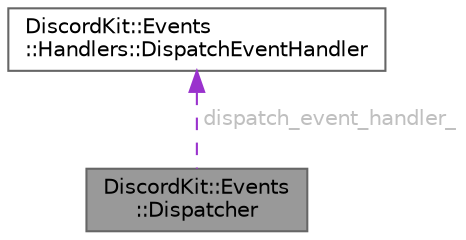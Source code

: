 digraph "DiscordKit::Events::Dispatcher"
{
 // LATEX_PDF_SIZE
  bgcolor="transparent";
  edge [fontname=Helvetica,fontsize=10,labelfontname=Helvetica,labelfontsize=10];
  node [fontname=Helvetica,fontsize=10,shape=box,height=0.2,width=0.4];
  Node1 [id="Node000001",label="DiscordKit::Events\l::Dispatcher",height=0.2,width=0.4,color="gray40", fillcolor="grey60", style="filled", fontcolor="black",tooltip="Handler class for mapping and directing incoming events to respective callbacks."];
  Node2 -> Node1 [id="edge1_Node000001_Node000002",dir="back",color="darkorchid3",style="dashed",tooltip=" ",label=" dispatch_event_handler_",fontcolor="grey" ];
  Node2 [id="Node000002",label="DiscordKit::Events\l::Handlers::DispatchEventHandler",height=0.2,width=0.4,color="gray40", fillcolor="white", style="filled",URL="$dc/de4/classDiscordKit_1_1Events_1_1Handlers_1_1DispatchEventHandler.html",tooltip="Mapping tool for Dispatch Events (Opcode 0) and their callbacks."];
}
